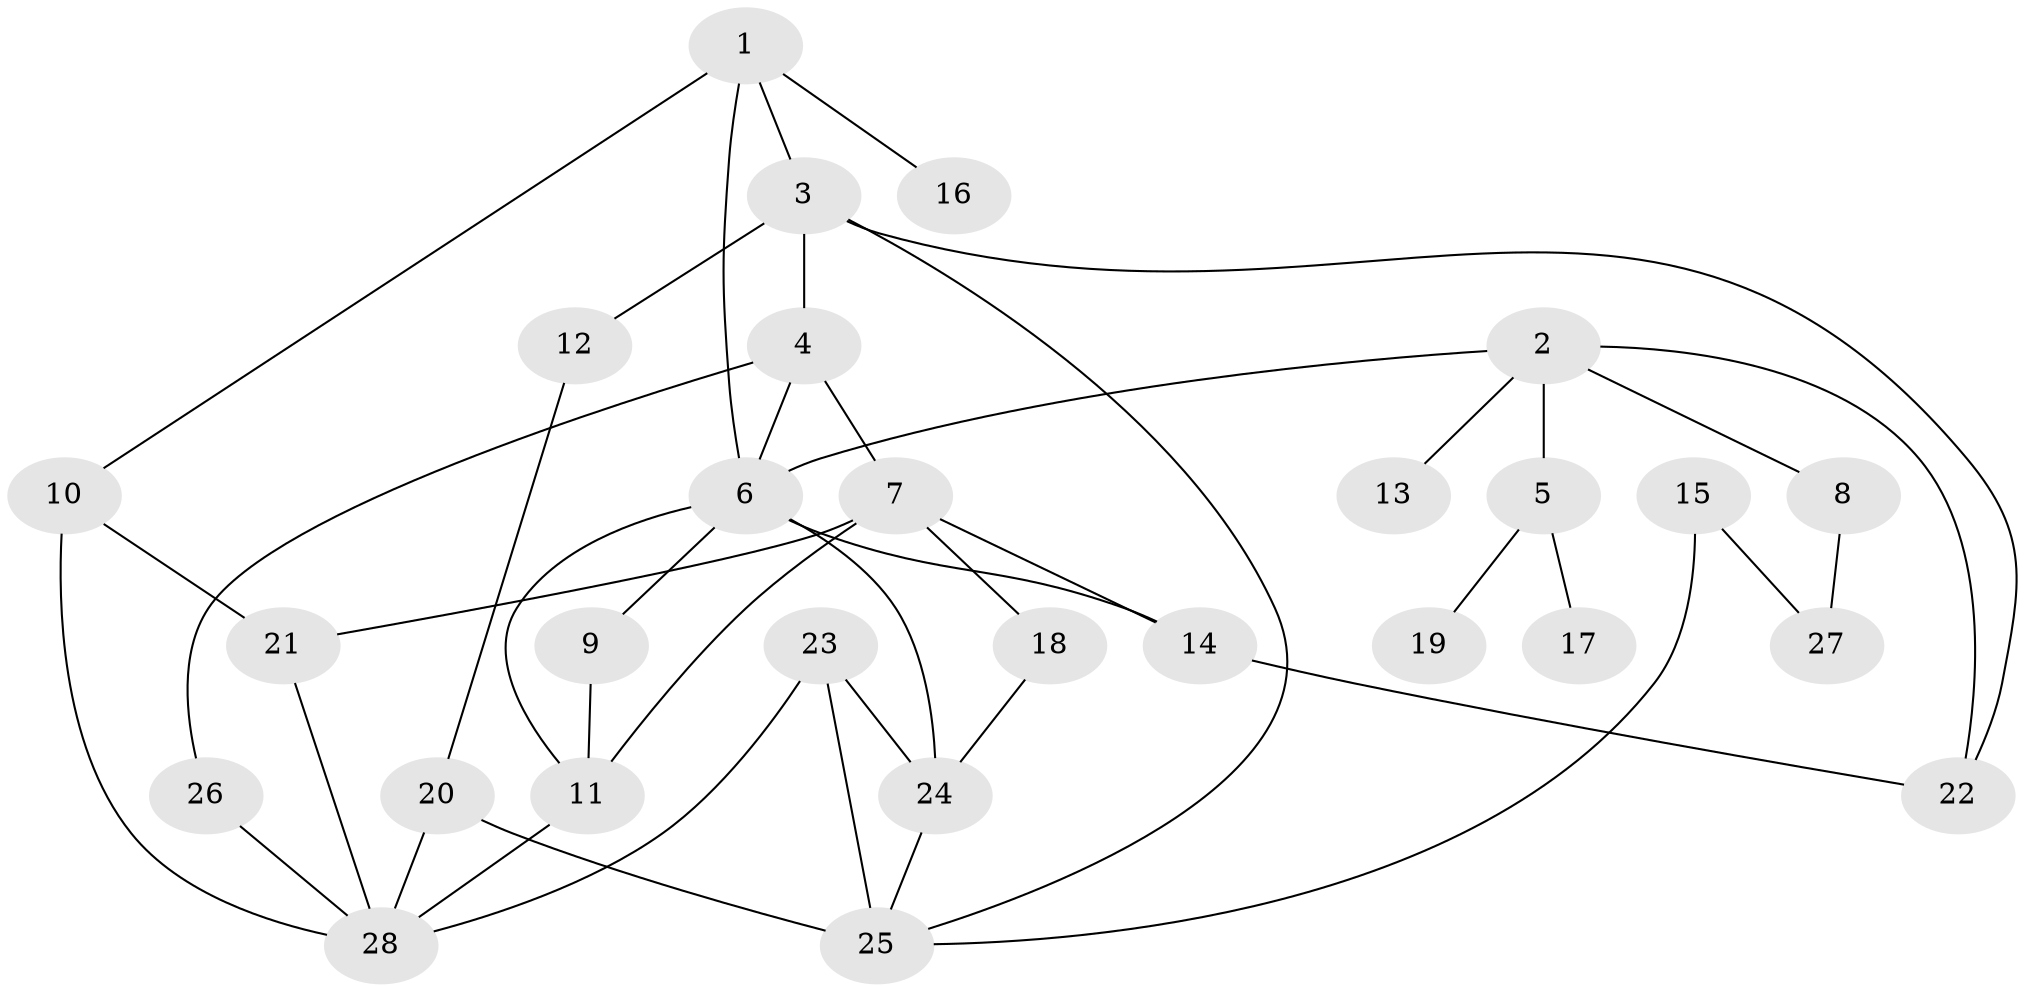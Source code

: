 // original degree distribution, {5: 0.05714285714285714, 9: 0.014285714285714285, 4: 0.08571428571428572, 2: 0.37142857142857144, 6: 0.014285714285714285, 1: 0.24285714285714285, 3: 0.2, 8: 0.014285714285714285}
// Generated by graph-tools (version 1.1) at 2025/36/03/04/25 23:36:01]
// undirected, 28 vertices, 44 edges
graph export_dot {
  node [color=gray90,style=filled];
  1;
  2;
  3;
  4;
  5;
  6;
  7;
  8;
  9;
  10;
  11;
  12;
  13;
  14;
  15;
  16;
  17;
  18;
  19;
  20;
  21;
  22;
  23;
  24;
  25;
  26;
  27;
  28;
  1 -- 3 [weight=1.0];
  1 -- 6 [weight=1.0];
  1 -- 10 [weight=1.0];
  1 -- 16 [weight=1.0];
  2 -- 5 [weight=1.0];
  2 -- 6 [weight=1.0];
  2 -- 8 [weight=1.0];
  2 -- 13 [weight=1.0];
  2 -- 22 [weight=1.0];
  3 -- 4 [weight=1.0];
  3 -- 12 [weight=2.0];
  3 -- 22 [weight=1.0];
  3 -- 25 [weight=1.0];
  4 -- 6 [weight=1.0];
  4 -- 7 [weight=1.0];
  4 -- 26 [weight=1.0];
  5 -- 17 [weight=1.0];
  5 -- 19 [weight=1.0];
  6 -- 9 [weight=1.0];
  6 -- 11 [weight=1.0];
  6 -- 14 [weight=1.0];
  6 -- 24 [weight=1.0];
  7 -- 11 [weight=1.0];
  7 -- 14 [weight=1.0];
  7 -- 18 [weight=1.0];
  7 -- 21 [weight=1.0];
  8 -- 27 [weight=1.0];
  9 -- 11 [weight=1.0];
  10 -- 21 [weight=1.0];
  10 -- 28 [weight=1.0];
  11 -- 28 [weight=1.0];
  12 -- 20 [weight=1.0];
  14 -- 22 [weight=1.0];
  15 -- 25 [weight=1.0];
  15 -- 27 [weight=1.0];
  18 -- 24 [weight=1.0];
  20 -- 25 [weight=2.0];
  20 -- 28 [weight=1.0];
  21 -- 28 [weight=1.0];
  23 -- 24 [weight=1.0];
  23 -- 25 [weight=1.0];
  23 -- 28 [weight=1.0];
  24 -- 25 [weight=1.0];
  26 -- 28 [weight=1.0];
}
